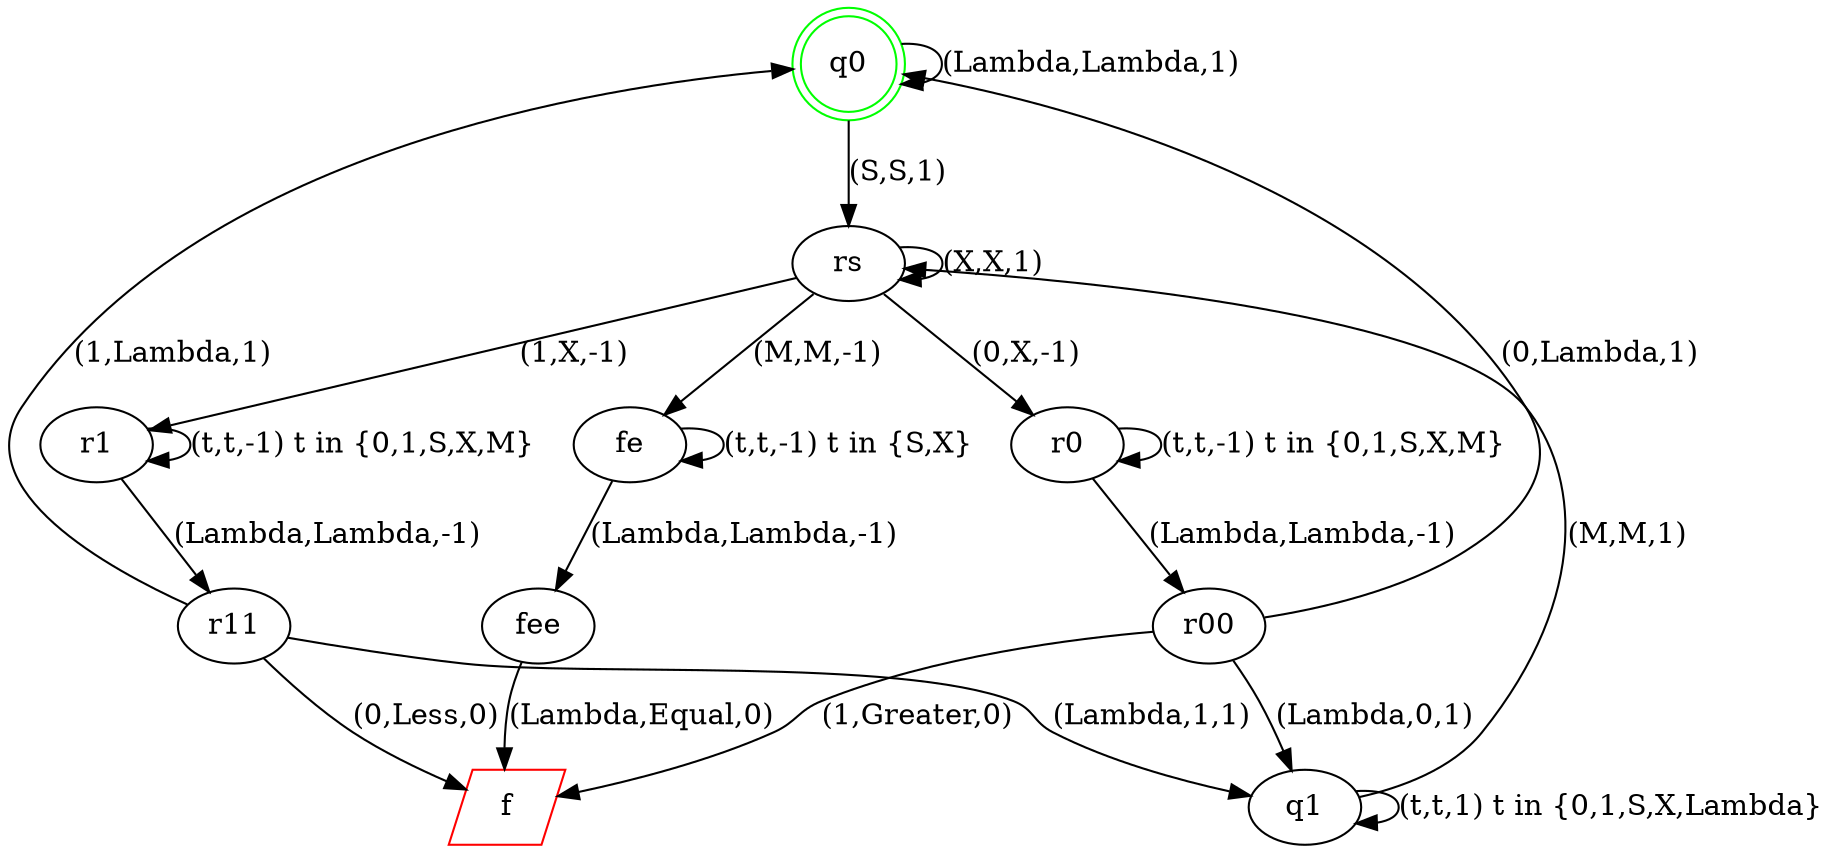 digraph Comparator {
	q0 [color=green shape=doublecircle]
	q1
	rs
	r0
	r1
	r00
	r11
	fe
	fee
	f [color=red shape=parallelogram]
	q0 -> rs [label="(S,S,1)"]
	rs -> r0 [label="(0,X,-1)"]
	rs -> r1 [label="(1,X,-1)"]
	rs -> rs [label="(X,X,1)"]
	r0 -> r00 [label="(Lambda,Lambda,-1)"]
	r1 -> r11 [label="(Lambda,Lambda,-1)"]
	r00 -> q1 [label="(Lambda,0,1)"]
	r11 -> q1 [label="(Lambda,1,1)"]
	q1 -> rs [label="(M,M,1)"]
	r00 -> q0 [label="(0,Lambda,1)"]
	r11 -> q0 [label="(1,Lambda,1)"]
	q0 -> q0 [label="(Lambda,Lambda,1)"]
	r11 -> f [label="(0,Less,0)"]
	r00 -> f [label="(1,Greater,0)"]
	rs -> fe [label="(M,M,-1)"]
	fe -> fee [label="(Lambda,Lambda,-1)"]
	fee -> f [label="(Lambda,Equal,0)"]
	r0 -> r0 [label="(t,t,-1) t in {0,1,S,X,M}"]
	r1 -> r1 [label="(t,t,-1) t in {0,1,S,X,M}"]
	q1 -> q1 [label="(t,t,1) t in {0,1,S,X,Lambda}"]
	fe -> fe [label="(t,t,-1) t in {S,X}"]
}
